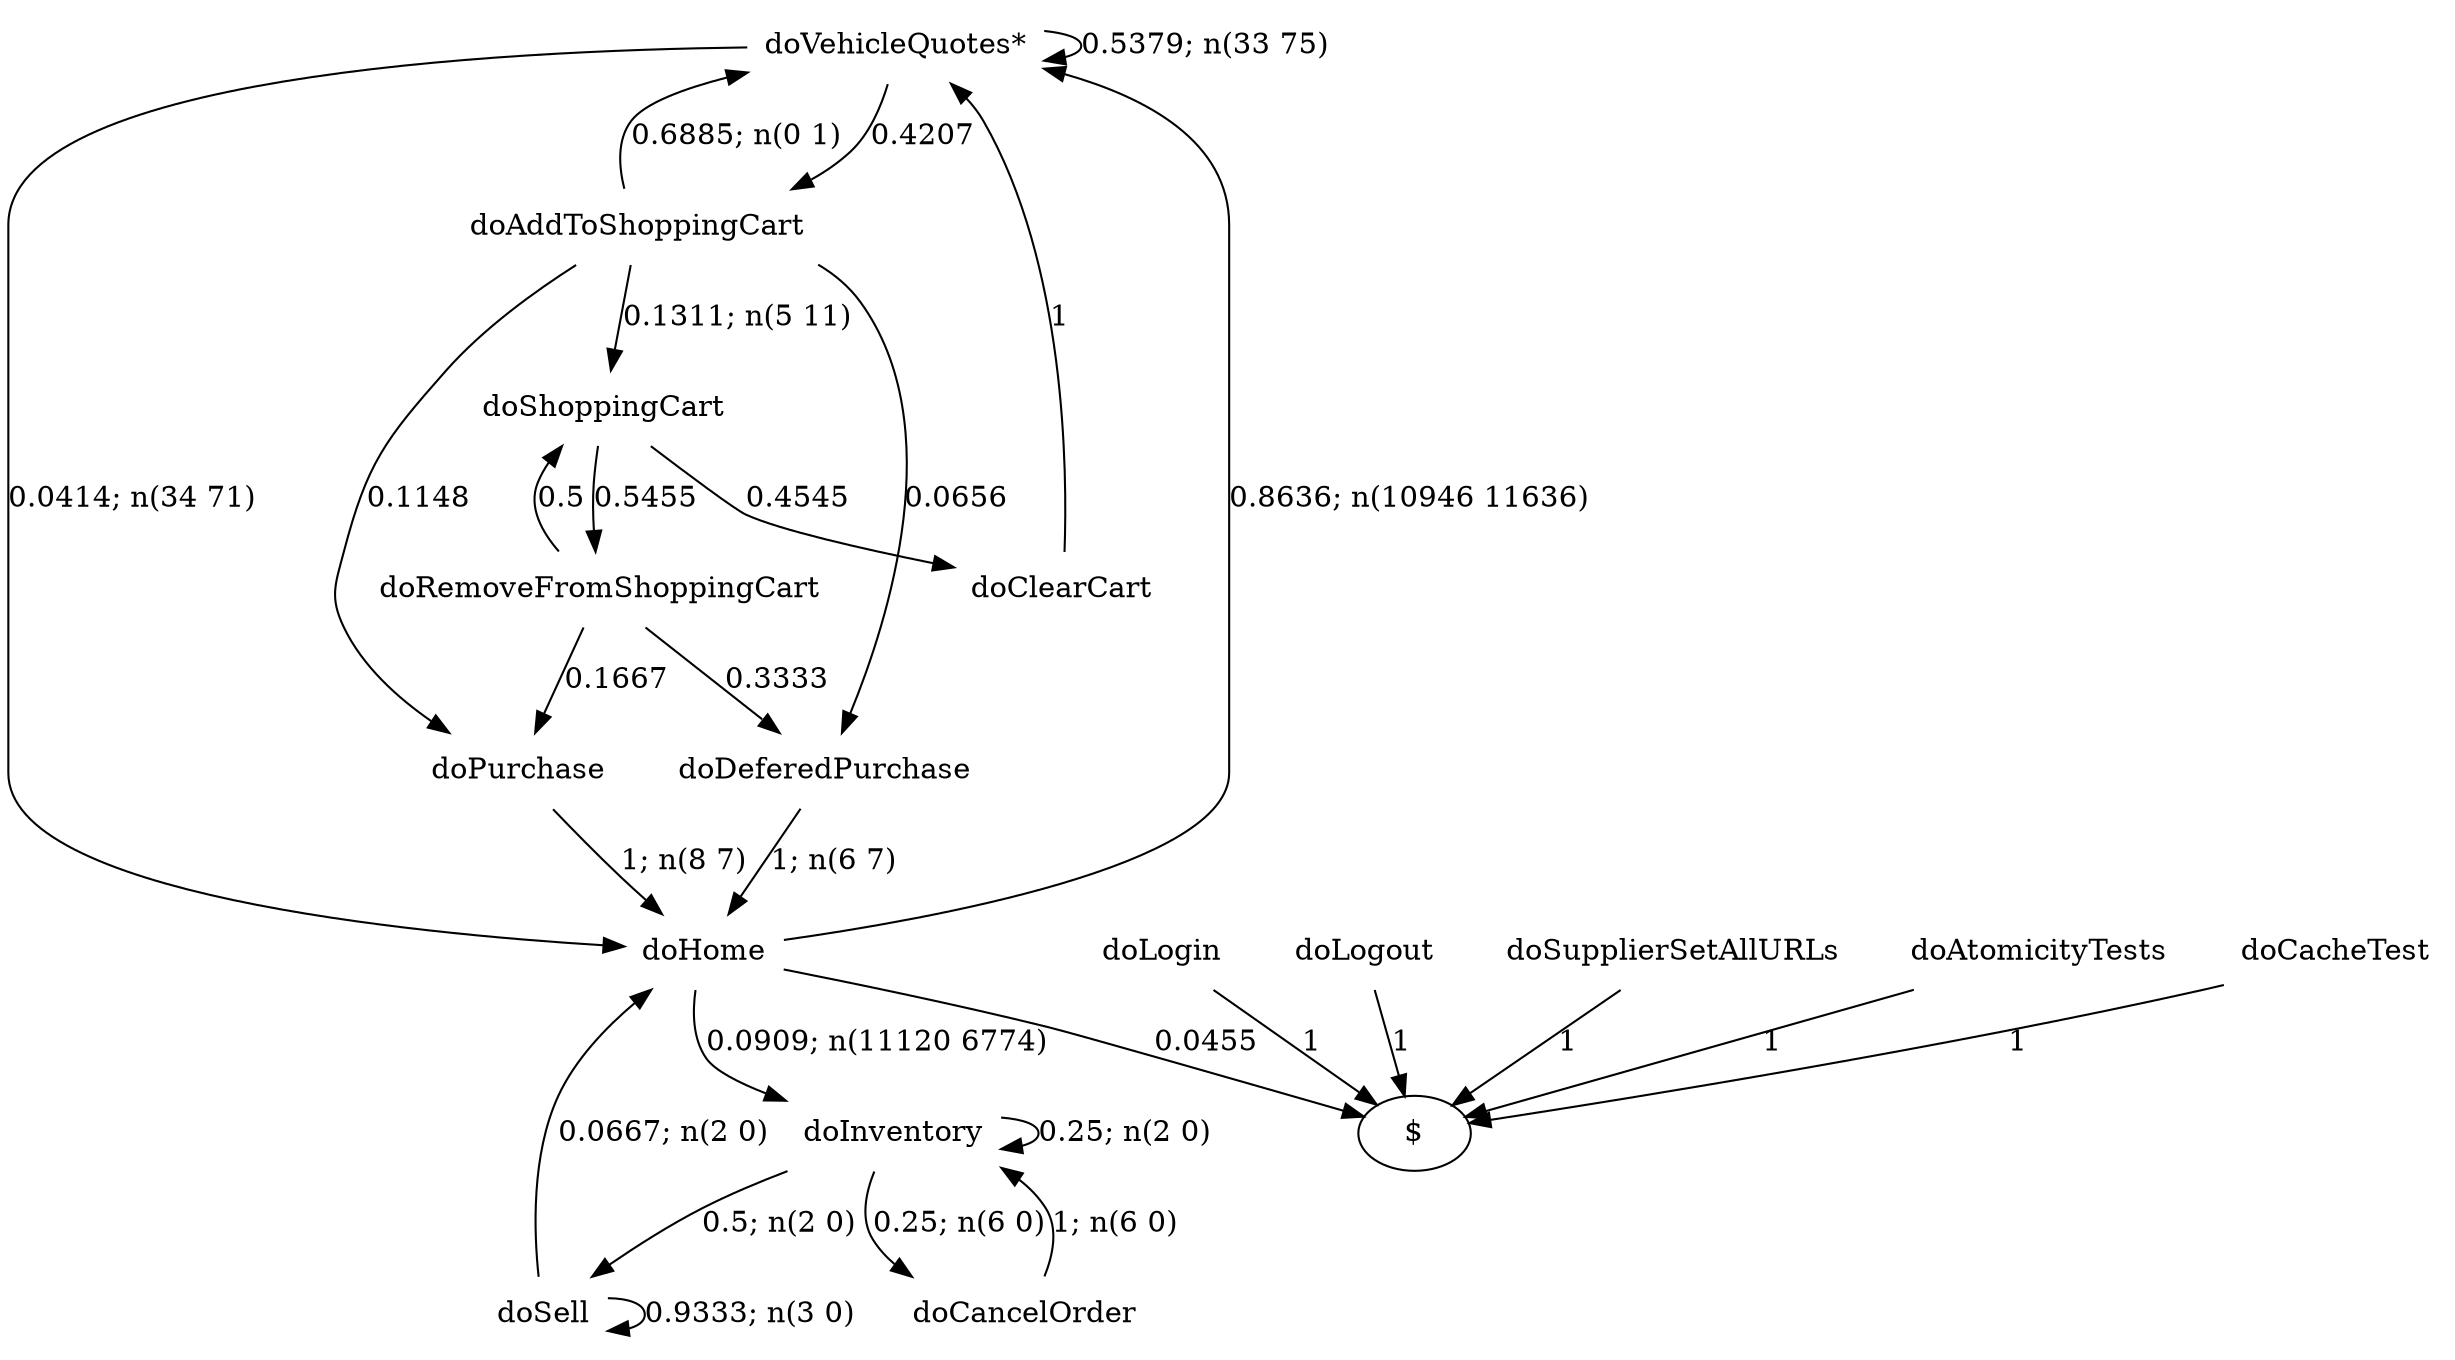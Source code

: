 digraph G {"doVehicleQuotes*" [label="doVehicleQuotes*",shape=none];"doSupplierSetAllURLs" [label="doSupplierSetAllURLs",shape=none];"doAtomicityTests" [label="doAtomicityTests",shape=none];"doCacheTest" [label="doCacheTest",shape=none];"doLogin" [label="doLogin",shape=none];"doAddToShoppingCart" [label="doAddToShoppingCart",shape=none];"doDeferedPurchase" [label="doDeferedPurchase",shape=none];"doHome" [label="doHome",shape=none];"doShoppingCart" [label="doShoppingCart",shape=none];"doClearCart" [label="doClearCart",shape=none];"doPurchase" [label="doPurchase",shape=none];"doInventory" [label="doInventory",shape=none];"doSell" [label="doSell",shape=none];"doLogout" [label="doLogout",shape=none];"doCancelOrder" [label="doCancelOrder",shape=none];"doRemoveFromShoppingCart" [label="doRemoveFromShoppingCart",shape=none];"doVehicleQuotes*"->"doVehicleQuotes*" [style=solid,label="0.5379; n(33 75)"];"doVehicleQuotes*"->"doAddToShoppingCart" [style=solid,label="0.4207"];"doVehicleQuotes*"->"doHome" [style=solid,label="0.0414; n(34 71)"];"doSupplierSetAllURLs"->"$" [style=solid,label="1"];"doAtomicityTests"->"$" [style=solid,label="1"];"doCacheTest"->"$" [style=solid,label="1"];"doLogin"->"$" [style=solid,label="1"];"doAddToShoppingCart"->"doVehicleQuotes*" [style=solid,label="0.6885; n(0 1)"];"doAddToShoppingCart"->"doDeferedPurchase" [style=solid,label="0.0656"];"doAddToShoppingCart"->"doShoppingCart" [style=solid,label="0.1311; n(5 11)"];"doAddToShoppingCart"->"doPurchase" [style=solid,label="0.1148"];"doDeferedPurchase"->"doHome" [style=solid,label="1; n(6 7)"];"doHome"->"doVehicleQuotes*" [style=solid,label="0.8636; n(10946 11636)"];"doHome"->"doInventory" [style=solid,label="0.0909; n(11120 6774)"];"doHome"->"$" [style=solid,label="0.0455"];"doShoppingCart"->"doClearCart" [style=solid,label="0.4545"];"doShoppingCart"->"doRemoveFromShoppingCart" [style=solid,label="0.5455"];"doClearCart"->"doVehicleQuotes*" [style=solid,label="1"];"doPurchase"->"doHome" [style=solid,label="1; n(8 7)"];"doInventory"->"doInventory" [style=solid,label="0.25; n(2 0)"];"doInventory"->"doSell" [style=solid,label="0.5; n(2 0)"];"doInventory"->"doCancelOrder" [style=solid,label="0.25; n(6 0)"];"doSell"->"doHome" [style=solid,label="0.0667; n(2 0)"];"doSell"->"doSell" [style=solid,label="0.9333; n(3 0)"];"doLogout"->"$" [style=solid,label="1"];"doCancelOrder"->"doInventory" [style=solid,label="1; n(6 0)"];"doRemoveFromShoppingCart"->"doDeferedPurchase" [style=solid,label="0.3333"];"doRemoveFromShoppingCart"->"doShoppingCart" [style=solid,label="0.5"];"doRemoveFromShoppingCart"->"doPurchase" [style=solid,label="0.1667"];}